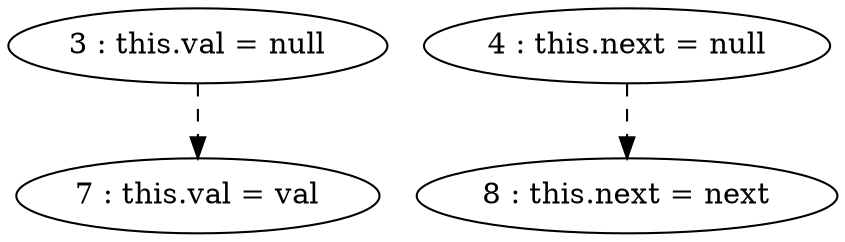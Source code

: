 digraph G {
"3 : this.val = null"
"3 : this.val = null" -> "7 : this.val = val" [style=dashed]
"4 : this.next = null"
"4 : this.next = null" -> "8 : this.next = next" [style=dashed]
"7 : this.val = val"
"8 : this.next = next"
}